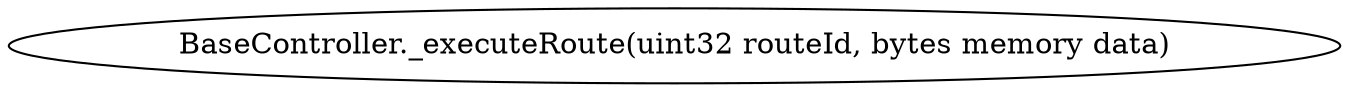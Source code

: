 digraph "" {
	graph [bb="0,0,538.03,36"];
	node [label="\N"];
	"BaseController._executeRoute(uint32 routeId, bytes memory data)"	 [height=0.5,
		pos="269.02,18",
		width=7.4726];
}
